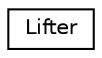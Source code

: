 digraph "クラス階層図"
{
  edge [fontname="Helvetica",fontsize="10",labelfontname="Helvetica",labelfontsize="10"];
  node [fontname="Helvetica",fontsize="10",shape=record];
  rankdir="LR";
  Node0 [label="Lifter",height=0.2,width=0.4,color="black", fillcolor="white", style="filled",URL="$dd/d56/class_lifter.html"];
}
